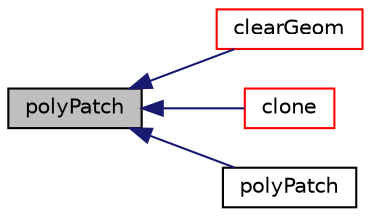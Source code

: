 digraph "polyPatch"
{
  bgcolor="transparent";
  edge [fontname="Helvetica",fontsize="10",labelfontname="Helvetica",labelfontsize="10"];
  node [fontname="Helvetica",fontsize="10",shape=record];
  rankdir="LR";
  Node2 [label="polyPatch",height=0.2,width=0.4,color="black", fillcolor="grey75", style="filled", fontcolor="black"];
  Node2 -> Node3 [dir="back",color="midnightblue",fontsize="10",style="solid",fontname="Helvetica"];
  Node3 [label="clearGeom",height=0.2,width=0.4,color="red",URL="$a28633.html#a499a7f858dc495c47b618e168fec6372",tooltip="Clear geometry. "];
  Node2 -> Node19 [dir="back",color="midnightblue",fontsize="10",style="solid",fontname="Helvetica"];
  Node19 [label="clone",height=0.2,width=0.4,color="red",URL="$a28633.html#adbf8c0a436d777bd346c3ab2a4b087df",tooltip="Construct and return a clone, resetting the boundary mesh. "];
  Node2 -> Node38 [dir="back",color="midnightblue",fontsize="10",style="solid",fontname="Helvetica"];
  Node38 [label="polyPatch",height=0.2,width=0.4,color="black",URL="$a28633.html#a7e0c982284ee1cb2e7415a2b180b3da2",tooltip="Construct from dictionary. "];
}
